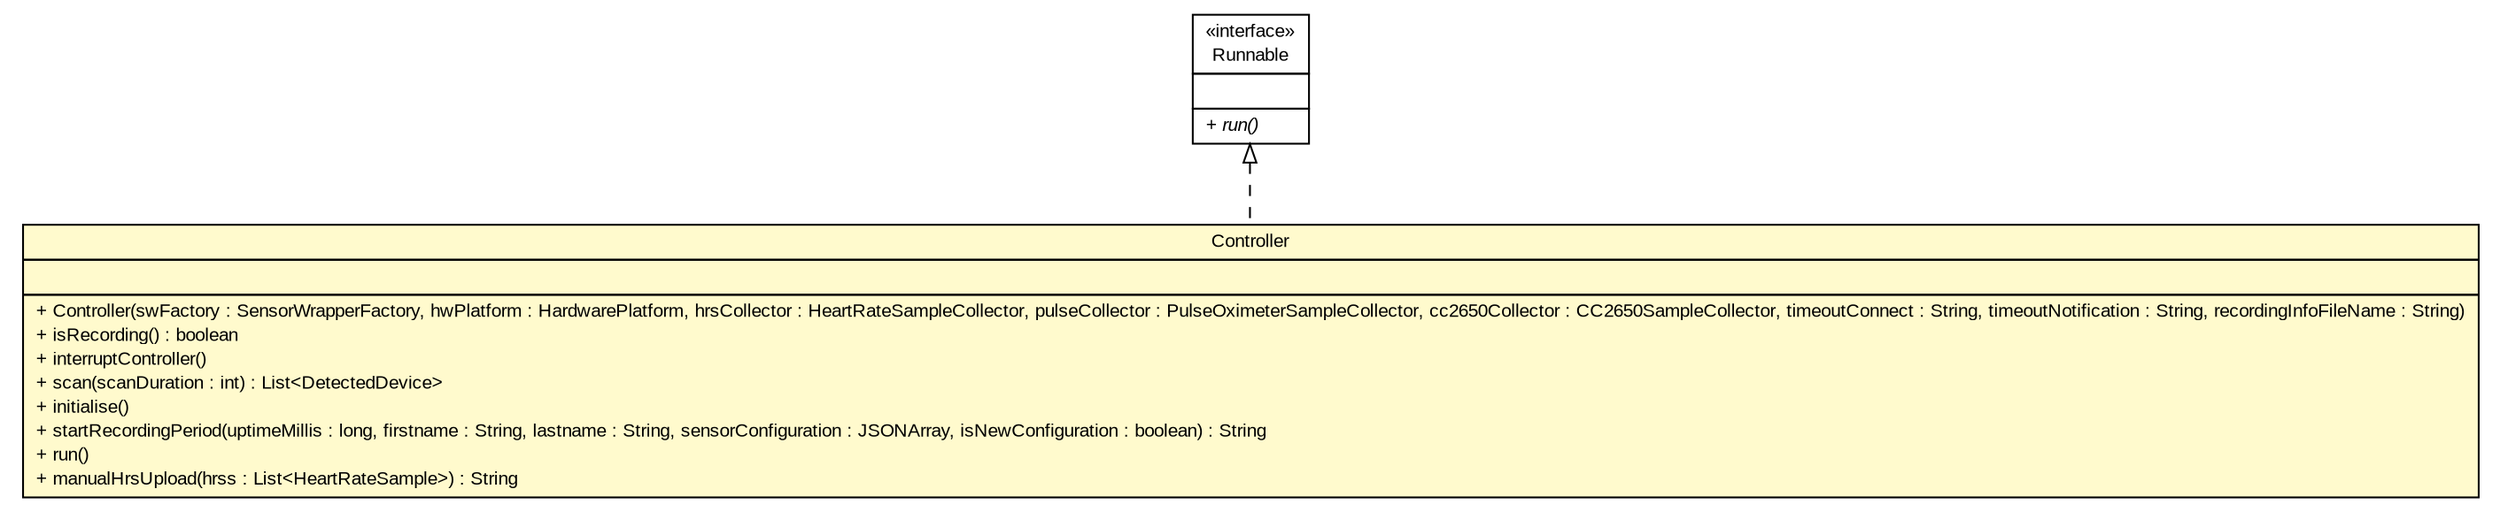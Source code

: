 #!/usr/local/bin/dot
#
# Class diagram 
# Generated by UMLGraph version R5_6 (http://www.umlgraph.org/)
#

digraph G {
	edge [fontname="arial",fontsize=10,labelfontname="arial",labelfontsize=10];
	node [fontname="arial",fontsize=10,shape=plaintext];
	nodesep=0.25;
	ranksep=0.5;
	// de.fhg.fit.biomos.sensorplatform.control.Controller
	c608 [label=<<table title="de.fhg.fit.biomos.sensorplatform.control.Controller" border="0" cellborder="1" cellspacing="0" cellpadding="2" port="p" bgcolor="lemonChiffon" href="./Controller.html">
		<tr><td><table border="0" cellspacing="0" cellpadding="1">
<tr><td align="center" balign="center"> Controller </td></tr>
		</table></td></tr>
		<tr><td><table border="0" cellspacing="0" cellpadding="1">
<tr><td align="left" balign="left">  </td></tr>
		</table></td></tr>
		<tr><td><table border="0" cellspacing="0" cellpadding="1">
<tr><td align="left" balign="left"> + Controller(swFactory : SensorWrapperFactory, hwPlatform : HardwarePlatform, hrsCollector : HeartRateSampleCollector, pulseCollector : PulseOximeterSampleCollector, cc2650Collector : CC2650SampleCollector, timeoutConnect : String, timeoutNotification : String, recordingInfoFileName : String) </td></tr>
<tr><td align="left" balign="left"> + isRecording() : boolean </td></tr>
<tr><td align="left" balign="left"> + interruptController() </td></tr>
<tr><td align="left" balign="left"> + scan(scanDuration : int) : List&lt;DetectedDevice&gt; </td></tr>
<tr><td align="left" balign="left"> + initialise() </td></tr>
<tr><td align="left" balign="left"> + startRecordingPeriod(uptimeMillis : long, firstname : String, lastname : String, sensorConfiguration : JSONArray, isNewConfiguration : boolean) : String </td></tr>
<tr><td align="left" balign="left"> + run() </td></tr>
<tr><td align="left" balign="left"> + manualHrsUpload(hrss : List&lt;HeartRateSample&gt;) : String </td></tr>
		</table></td></tr>
		</table>>, URL="./Controller.html", fontname="arial", fontcolor="black", fontsize=10.0];
	//de.fhg.fit.biomos.sensorplatform.control.Controller implements java.lang.Runnable
	c643:p -> c608:p [dir=back,arrowtail=empty,style=dashed];
	// java.lang.Runnable
	c643 [label=<<table title="java.lang.Runnable" border="0" cellborder="1" cellspacing="0" cellpadding="2" port="p" href="http://java.sun.com/j2se/1.4.2/docs/api/java/lang/Runnable.html">
		<tr><td><table border="0" cellspacing="0" cellpadding="1">
<tr><td align="center" balign="center"> &#171;interface&#187; </td></tr>
<tr><td align="center" balign="center"> Runnable </td></tr>
		</table></td></tr>
		<tr><td><table border="0" cellspacing="0" cellpadding="1">
<tr><td align="left" balign="left">  </td></tr>
		</table></td></tr>
		<tr><td><table border="0" cellspacing="0" cellpadding="1">
<tr><td align="left" balign="left"><font face="arial italic" point-size="10.0"> + run() </font></td></tr>
		</table></td></tr>
		</table>>, URL="http://java.sun.com/j2se/1.4.2/docs/api/java/lang/Runnable.html", fontname="arial", fontcolor="black", fontsize=10.0];
}

